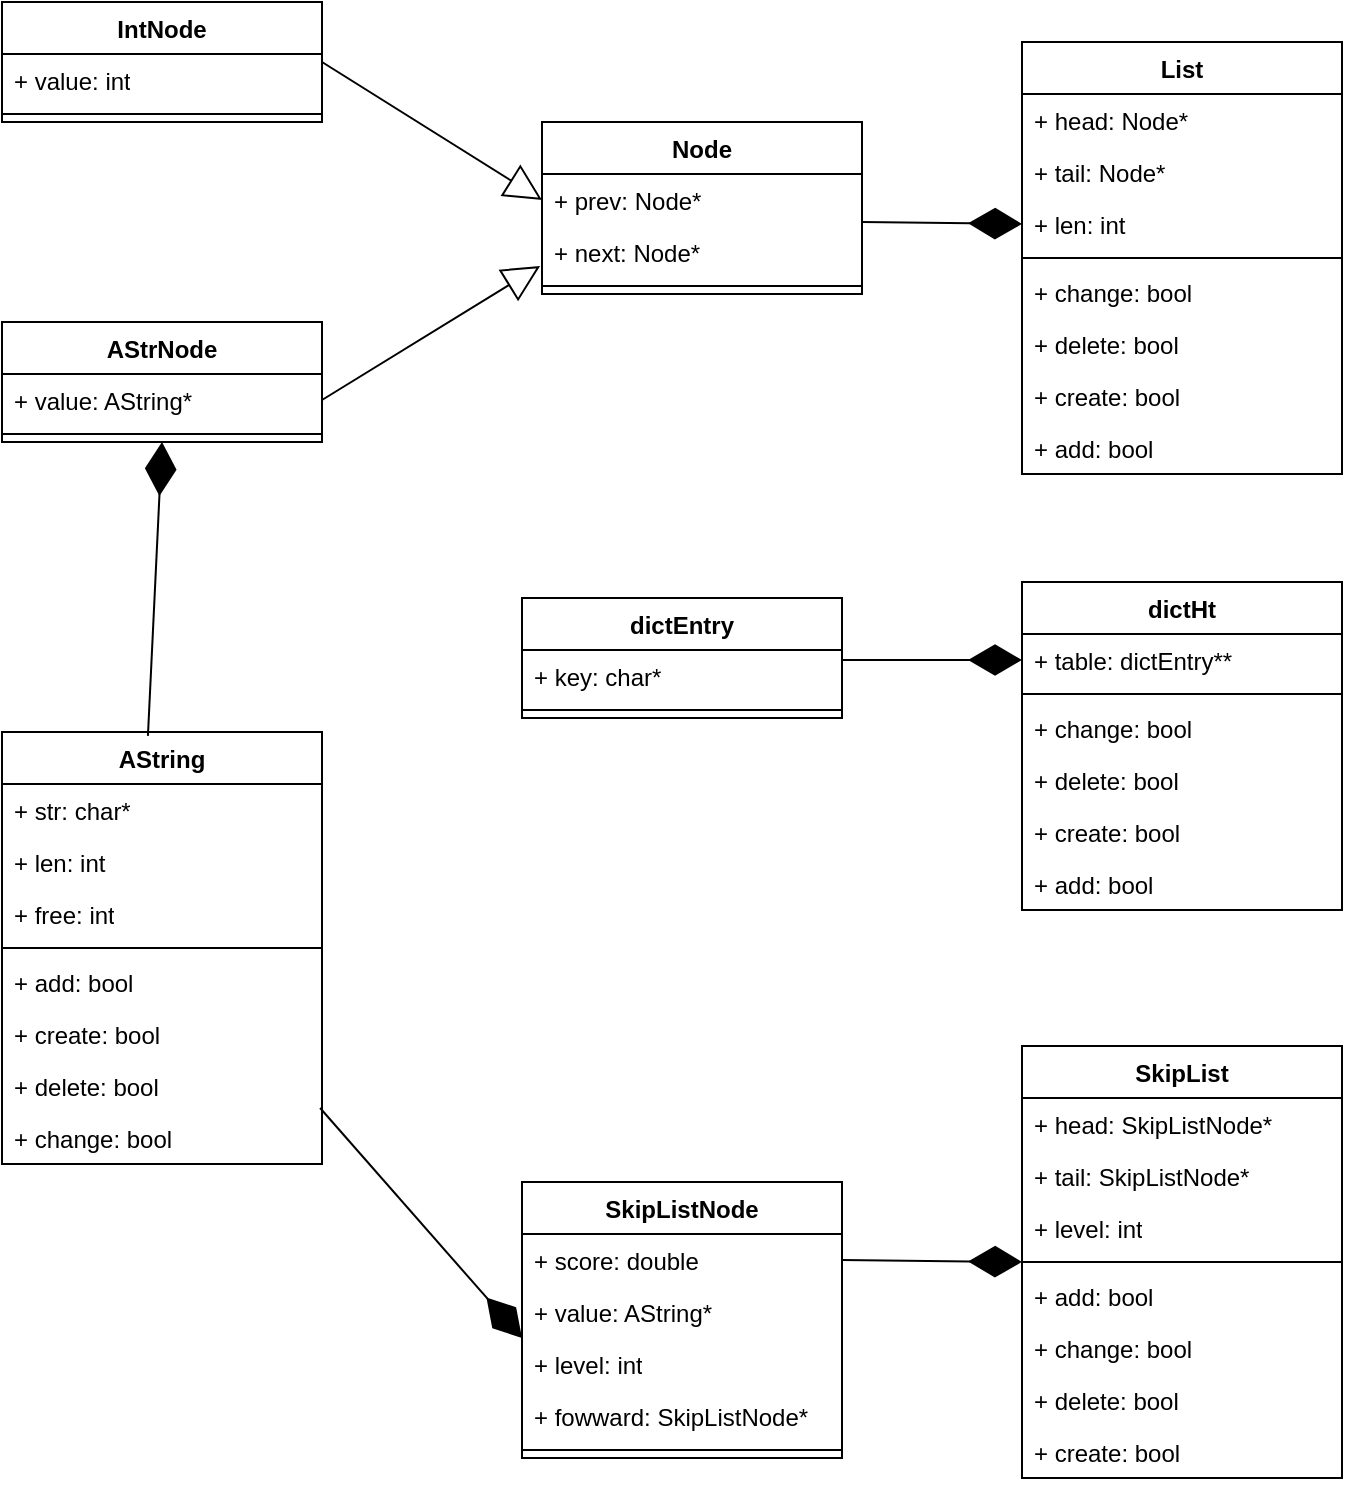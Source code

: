 <mxfile version="21.2.9" type="github">
  <diagram id="C5RBs43oDa-KdzZeNtuy" name="Page-1">
    <mxGraphModel dx="1026" dy="661" grid="0" gridSize="10" guides="1" tooltips="1" connect="1" arrows="1" fold="1" page="0" pageScale="1" pageWidth="827" pageHeight="1169" math="0" shadow="0">
      <root>
        <mxCell id="WIyWlLk6GJQsqaUBKTNV-0" />
        <mxCell id="WIyWlLk6GJQsqaUBKTNV-1" parent="WIyWlLk6GJQsqaUBKTNV-0" />
        <mxCell id="OeFRVGnVtlz-o8IGOt6d-4" value="AString" style="swimlane;fontStyle=1;align=center;verticalAlign=top;childLayout=stackLayout;horizontal=1;startSize=26;horizontalStack=0;resizeParent=1;resizeParentMax=0;resizeLast=0;collapsible=1;marginBottom=0;whiteSpace=wrap;html=1;" parent="WIyWlLk6GJQsqaUBKTNV-1" vertex="1">
          <mxGeometry x="30" y="585" width="160" height="216" as="geometry" />
        </mxCell>
        <mxCell id="OeFRVGnVtlz-o8IGOt6d-36" value="+ str: char*&lt;br&gt;" style="text;strokeColor=none;fillColor=none;align=left;verticalAlign=top;spacingLeft=4;spacingRight=4;overflow=hidden;rotatable=0;points=[[0,0.5],[1,0.5]];portConstraint=eastwest;whiteSpace=wrap;html=1;" parent="OeFRVGnVtlz-o8IGOt6d-4" vertex="1">
          <mxGeometry y="26" width="160" height="26" as="geometry" />
        </mxCell>
        <mxCell id="OeFRVGnVtlz-o8IGOt6d-5" value="+ len: int" style="text;strokeColor=none;fillColor=none;align=left;verticalAlign=top;spacingLeft=4;spacingRight=4;overflow=hidden;rotatable=0;points=[[0,0.5],[1,0.5]];portConstraint=eastwest;whiteSpace=wrap;html=1;" parent="OeFRVGnVtlz-o8IGOt6d-4" vertex="1">
          <mxGeometry y="52" width="160" height="26" as="geometry" />
        </mxCell>
        <mxCell id="OeFRVGnVtlz-o8IGOt6d-37" value="+ free: int" style="text;strokeColor=none;fillColor=none;align=left;verticalAlign=top;spacingLeft=4;spacingRight=4;overflow=hidden;rotatable=0;points=[[0,0.5],[1,0.5]];portConstraint=eastwest;whiteSpace=wrap;html=1;" parent="OeFRVGnVtlz-o8IGOt6d-4" vertex="1">
          <mxGeometry y="78" width="160" height="26" as="geometry" />
        </mxCell>
        <mxCell id="OeFRVGnVtlz-o8IGOt6d-6" value="" style="line;strokeWidth=1;fillColor=none;align=left;verticalAlign=middle;spacingTop=-1;spacingLeft=3;spacingRight=3;rotatable=0;labelPosition=right;points=[];portConstraint=eastwest;strokeColor=inherit;" parent="OeFRVGnVtlz-o8IGOt6d-4" vertex="1">
          <mxGeometry y="104" width="160" height="8" as="geometry" />
        </mxCell>
        <mxCell id="OeFRVGnVtlz-o8IGOt6d-7" value="+ add: bool" style="text;strokeColor=none;fillColor=none;align=left;verticalAlign=top;spacingLeft=4;spacingRight=4;overflow=hidden;rotatable=0;points=[[0,0.5],[1,0.5]];portConstraint=eastwest;whiteSpace=wrap;html=1;" parent="OeFRVGnVtlz-o8IGOt6d-4" vertex="1">
          <mxGeometry y="112" width="160" height="26" as="geometry" />
        </mxCell>
        <mxCell id="OeFRVGnVtlz-o8IGOt6d-38" value="+ create: bool" style="text;strokeColor=none;fillColor=none;align=left;verticalAlign=top;spacingLeft=4;spacingRight=4;overflow=hidden;rotatable=0;points=[[0,0.5],[1,0.5]];portConstraint=eastwest;whiteSpace=wrap;html=1;" parent="OeFRVGnVtlz-o8IGOt6d-4" vertex="1">
          <mxGeometry y="138" width="160" height="26" as="geometry" />
        </mxCell>
        <mxCell id="OeFRVGnVtlz-o8IGOt6d-39" value="+ delete: bool" style="text;strokeColor=none;fillColor=none;align=left;verticalAlign=top;spacingLeft=4;spacingRight=4;overflow=hidden;rotatable=0;points=[[0,0.5],[1,0.5]];portConstraint=eastwest;whiteSpace=wrap;html=1;" parent="OeFRVGnVtlz-o8IGOt6d-4" vertex="1">
          <mxGeometry y="164" width="160" height="26" as="geometry" />
        </mxCell>
        <mxCell id="OeFRVGnVtlz-o8IGOt6d-40" value="+ change: bool" style="text;strokeColor=none;fillColor=none;align=left;verticalAlign=top;spacingLeft=4;spacingRight=4;overflow=hidden;rotatable=0;points=[[0,0.5],[1,0.5]];portConstraint=eastwest;whiteSpace=wrap;html=1;" parent="OeFRVGnVtlz-o8IGOt6d-4" vertex="1">
          <mxGeometry y="190" width="160" height="26" as="geometry" />
        </mxCell>
        <mxCell id="OeFRVGnVtlz-o8IGOt6d-8" value="List&lt;br&gt;" style="swimlane;fontStyle=1;align=center;verticalAlign=top;childLayout=stackLayout;horizontal=1;startSize=26;horizontalStack=0;resizeParent=1;resizeParentMax=0;resizeLast=0;collapsible=1;marginBottom=0;whiteSpace=wrap;html=1;" parent="WIyWlLk6GJQsqaUBKTNV-1" vertex="1">
          <mxGeometry x="540" y="240" width="160" height="216" as="geometry" />
        </mxCell>
        <mxCell id="OeFRVGnVtlz-o8IGOt6d-9" value="+ head: Node*&lt;br&gt;" style="text;strokeColor=none;fillColor=none;align=left;verticalAlign=top;spacingLeft=4;spacingRight=4;overflow=hidden;rotatable=0;points=[[0,0.5],[1,0.5]];portConstraint=eastwest;whiteSpace=wrap;html=1;" parent="OeFRVGnVtlz-o8IGOt6d-8" vertex="1">
          <mxGeometry y="26" width="160" height="26" as="geometry" />
        </mxCell>
        <mxCell id="OeFRVGnVtlz-o8IGOt6d-59" value="+ tail: Node*" style="text;strokeColor=none;fillColor=none;align=left;verticalAlign=top;spacingLeft=4;spacingRight=4;overflow=hidden;rotatable=0;points=[[0,0.5],[1,0.5]];portConstraint=eastwest;whiteSpace=wrap;html=1;" parent="OeFRVGnVtlz-o8IGOt6d-8" vertex="1">
          <mxGeometry y="52" width="160" height="26" as="geometry" />
        </mxCell>
        <mxCell id="OeFRVGnVtlz-o8IGOt6d-58" value="+ len: int" style="text;strokeColor=none;fillColor=none;align=left;verticalAlign=top;spacingLeft=4;spacingRight=4;overflow=hidden;rotatable=0;points=[[0,0.5],[1,0.5]];portConstraint=eastwest;whiteSpace=wrap;html=1;" parent="OeFRVGnVtlz-o8IGOt6d-8" vertex="1">
          <mxGeometry y="78" width="160" height="26" as="geometry" />
        </mxCell>
        <mxCell id="OeFRVGnVtlz-o8IGOt6d-10" value="" style="line;strokeWidth=1;fillColor=none;align=left;verticalAlign=middle;spacingTop=-1;spacingLeft=3;spacingRight=3;rotatable=0;labelPosition=right;points=[];portConstraint=eastwest;strokeColor=inherit;" parent="OeFRVGnVtlz-o8IGOt6d-8" vertex="1">
          <mxGeometry y="104" width="160" height="8" as="geometry" />
        </mxCell>
        <mxCell id="OeFRVGnVtlz-o8IGOt6d-49" value="+ change: bool" style="text;strokeColor=none;fillColor=none;align=left;verticalAlign=top;spacingLeft=4;spacingRight=4;overflow=hidden;rotatable=0;points=[[0,0.5],[1,0.5]];portConstraint=eastwest;whiteSpace=wrap;html=1;" parent="OeFRVGnVtlz-o8IGOt6d-8" vertex="1">
          <mxGeometry y="112" width="160" height="26" as="geometry" />
        </mxCell>
        <mxCell id="OeFRVGnVtlz-o8IGOt6d-48" value="+ delete: bool" style="text;strokeColor=none;fillColor=none;align=left;verticalAlign=top;spacingLeft=4;spacingRight=4;overflow=hidden;rotatable=0;points=[[0,0.5],[1,0.5]];portConstraint=eastwest;whiteSpace=wrap;html=1;" parent="OeFRVGnVtlz-o8IGOt6d-8" vertex="1">
          <mxGeometry y="138" width="160" height="26" as="geometry" />
        </mxCell>
        <mxCell id="OeFRVGnVtlz-o8IGOt6d-47" value="+ create: bool" style="text;strokeColor=none;fillColor=none;align=left;verticalAlign=top;spacingLeft=4;spacingRight=4;overflow=hidden;rotatable=0;points=[[0,0.5],[1,0.5]];portConstraint=eastwest;whiteSpace=wrap;html=1;" parent="OeFRVGnVtlz-o8IGOt6d-8" vertex="1">
          <mxGeometry y="164" width="160" height="26" as="geometry" />
        </mxCell>
        <mxCell id="OeFRVGnVtlz-o8IGOt6d-46" value="+ add: bool" style="text;strokeColor=none;fillColor=none;align=left;verticalAlign=top;spacingLeft=4;spacingRight=4;overflow=hidden;rotatable=0;points=[[0,0.5],[1,0.5]];portConstraint=eastwest;whiteSpace=wrap;html=1;" parent="OeFRVGnVtlz-o8IGOt6d-8" vertex="1">
          <mxGeometry y="190" width="160" height="26" as="geometry" />
        </mxCell>
        <mxCell id="OeFRVGnVtlz-o8IGOt6d-12" value="dictHt" style="swimlane;fontStyle=1;align=center;verticalAlign=top;childLayout=stackLayout;horizontal=1;startSize=26;horizontalStack=0;resizeParent=1;resizeParentMax=0;resizeLast=0;collapsible=1;marginBottom=0;whiteSpace=wrap;html=1;" parent="WIyWlLk6GJQsqaUBKTNV-1" vertex="1">
          <mxGeometry x="540" y="510" width="160" height="164" as="geometry" />
        </mxCell>
        <mxCell id="OeFRVGnVtlz-o8IGOt6d-13" value="+ table: dictEntry**" style="text;strokeColor=none;fillColor=none;align=left;verticalAlign=top;spacingLeft=4;spacingRight=4;overflow=hidden;rotatable=0;points=[[0,0.5],[1,0.5]];portConstraint=eastwest;whiteSpace=wrap;html=1;" parent="OeFRVGnVtlz-o8IGOt6d-12" vertex="1">
          <mxGeometry y="26" width="160" height="26" as="geometry" />
        </mxCell>
        <mxCell id="OeFRVGnVtlz-o8IGOt6d-14" value="" style="line;strokeWidth=1;fillColor=none;align=left;verticalAlign=middle;spacingTop=-1;spacingLeft=3;spacingRight=3;rotatable=0;labelPosition=right;points=[];portConstraint=eastwest;strokeColor=inherit;" parent="OeFRVGnVtlz-o8IGOt6d-12" vertex="1">
          <mxGeometry y="52" width="160" height="8" as="geometry" />
        </mxCell>
        <mxCell id="OeFRVGnVtlz-o8IGOt6d-53" value="+ change: bool" style="text;strokeColor=none;fillColor=none;align=left;verticalAlign=top;spacingLeft=4;spacingRight=4;overflow=hidden;rotatable=0;points=[[0,0.5],[1,0.5]];portConstraint=eastwest;whiteSpace=wrap;html=1;" parent="OeFRVGnVtlz-o8IGOt6d-12" vertex="1">
          <mxGeometry y="60" width="160" height="26" as="geometry" />
        </mxCell>
        <mxCell id="OeFRVGnVtlz-o8IGOt6d-52" value="+ delete: bool" style="text;strokeColor=none;fillColor=none;align=left;verticalAlign=top;spacingLeft=4;spacingRight=4;overflow=hidden;rotatable=0;points=[[0,0.5],[1,0.5]];portConstraint=eastwest;whiteSpace=wrap;html=1;" parent="OeFRVGnVtlz-o8IGOt6d-12" vertex="1">
          <mxGeometry y="86" width="160" height="26" as="geometry" />
        </mxCell>
        <mxCell id="OeFRVGnVtlz-o8IGOt6d-51" value="+ create: bool" style="text;strokeColor=none;fillColor=none;align=left;verticalAlign=top;spacingLeft=4;spacingRight=4;overflow=hidden;rotatable=0;points=[[0,0.5],[1,0.5]];portConstraint=eastwest;whiteSpace=wrap;html=1;" parent="OeFRVGnVtlz-o8IGOt6d-12" vertex="1">
          <mxGeometry y="112" width="160" height="26" as="geometry" />
        </mxCell>
        <mxCell id="OeFRVGnVtlz-o8IGOt6d-50" value="+ add: bool" style="text;strokeColor=none;fillColor=none;align=left;verticalAlign=top;spacingLeft=4;spacingRight=4;overflow=hidden;rotatable=0;points=[[0,0.5],[1,0.5]];portConstraint=eastwest;whiteSpace=wrap;html=1;" parent="OeFRVGnVtlz-o8IGOt6d-12" vertex="1">
          <mxGeometry y="138" width="160" height="26" as="geometry" />
        </mxCell>
        <mxCell id="OeFRVGnVtlz-o8IGOt6d-16" value="SkipList" style="swimlane;fontStyle=1;align=center;verticalAlign=top;childLayout=stackLayout;horizontal=1;startSize=26;horizontalStack=0;resizeParent=1;resizeParentMax=0;resizeLast=0;collapsible=1;marginBottom=0;whiteSpace=wrap;html=1;" parent="WIyWlLk6GJQsqaUBKTNV-1" vertex="1">
          <mxGeometry x="540" y="742" width="160" height="216" as="geometry" />
        </mxCell>
        <mxCell id="OeFRVGnVtlz-o8IGOt6d-17" value="+ head: SkipListNode*&amp;nbsp;&lt;br&gt;" style="text;strokeColor=none;fillColor=none;align=left;verticalAlign=top;spacingLeft=4;spacingRight=4;overflow=hidden;rotatable=0;points=[[0,0.5],[1,0.5]];portConstraint=eastwest;whiteSpace=wrap;html=1;" parent="OeFRVGnVtlz-o8IGOt6d-16" vertex="1">
          <mxGeometry y="26" width="160" height="26" as="geometry" />
        </mxCell>
        <mxCell id="OeFRVGnVtlz-o8IGOt6d-61" value="+ tail: SkipListNode*" style="text;strokeColor=none;fillColor=none;align=left;verticalAlign=top;spacingLeft=4;spacingRight=4;overflow=hidden;rotatable=0;points=[[0,0.5],[1,0.5]];portConstraint=eastwest;whiteSpace=wrap;html=1;" parent="OeFRVGnVtlz-o8IGOt6d-16" vertex="1">
          <mxGeometry y="52" width="160" height="26" as="geometry" />
        </mxCell>
        <mxCell id="OeFRVGnVtlz-o8IGOt6d-60" value="+ level: int" style="text;strokeColor=none;fillColor=none;align=left;verticalAlign=top;spacingLeft=4;spacingRight=4;overflow=hidden;rotatable=0;points=[[0,0.5],[1,0.5]];portConstraint=eastwest;whiteSpace=wrap;html=1;" parent="OeFRVGnVtlz-o8IGOt6d-16" vertex="1">
          <mxGeometry y="78" width="160" height="26" as="geometry" />
        </mxCell>
        <mxCell id="OeFRVGnVtlz-o8IGOt6d-18" value="" style="line;strokeWidth=1;fillColor=none;align=left;verticalAlign=middle;spacingTop=-1;spacingLeft=3;spacingRight=3;rotatable=0;labelPosition=right;points=[];portConstraint=eastwest;strokeColor=inherit;" parent="OeFRVGnVtlz-o8IGOt6d-16" vertex="1">
          <mxGeometry y="104" width="160" height="8" as="geometry" />
        </mxCell>
        <mxCell id="OeFRVGnVtlz-o8IGOt6d-54" value="+ add: bool" style="text;strokeColor=none;fillColor=none;align=left;verticalAlign=top;spacingLeft=4;spacingRight=4;overflow=hidden;rotatable=0;points=[[0,0.5],[1,0.5]];portConstraint=eastwest;whiteSpace=wrap;html=1;" parent="OeFRVGnVtlz-o8IGOt6d-16" vertex="1">
          <mxGeometry y="112" width="160" height="26" as="geometry" />
        </mxCell>
        <mxCell id="OeFRVGnVtlz-o8IGOt6d-57" value="+ change: bool" style="text;strokeColor=none;fillColor=none;align=left;verticalAlign=top;spacingLeft=4;spacingRight=4;overflow=hidden;rotatable=0;points=[[0,0.5],[1,0.5]];portConstraint=eastwest;whiteSpace=wrap;html=1;" parent="OeFRVGnVtlz-o8IGOt6d-16" vertex="1">
          <mxGeometry y="138" width="160" height="26" as="geometry" />
        </mxCell>
        <mxCell id="OeFRVGnVtlz-o8IGOt6d-56" value="+ delete: bool" style="text;strokeColor=none;fillColor=none;align=left;verticalAlign=top;spacingLeft=4;spacingRight=4;overflow=hidden;rotatable=0;points=[[0,0.5],[1,0.5]];portConstraint=eastwest;whiteSpace=wrap;html=1;" parent="OeFRVGnVtlz-o8IGOt6d-16" vertex="1">
          <mxGeometry y="164" width="160" height="26" as="geometry" />
        </mxCell>
        <mxCell id="OeFRVGnVtlz-o8IGOt6d-55" value="+ create: bool" style="text;strokeColor=none;fillColor=none;align=left;verticalAlign=top;spacingLeft=4;spacingRight=4;overflow=hidden;rotatable=0;points=[[0,0.5],[1,0.5]];portConstraint=eastwest;whiteSpace=wrap;html=1;" parent="OeFRVGnVtlz-o8IGOt6d-16" vertex="1">
          <mxGeometry y="190" width="160" height="26" as="geometry" />
        </mxCell>
        <mxCell id="OeFRVGnVtlz-o8IGOt6d-20" value="Node" style="swimlane;fontStyle=1;align=center;verticalAlign=top;childLayout=stackLayout;horizontal=1;startSize=26;horizontalStack=0;resizeParent=1;resizeParentMax=0;resizeLast=0;collapsible=1;marginBottom=0;whiteSpace=wrap;html=1;" parent="WIyWlLk6GJQsqaUBKTNV-1" vertex="1">
          <mxGeometry x="300" y="280" width="160" height="86" as="geometry" />
        </mxCell>
        <mxCell id="OeFRVGnVtlz-o8IGOt6d-21" value="+ prev: Node*" style="text;strokeColor=none;fillColor=none;align=left;verticalAlign=top;spacingLeft=4;spacingRight=4;overflow=hidden;rotatable=0;points=[[0,0.5],[1,0.5]];portConstraint=eastwest;whiteSpace=wrap;html=1;" parent="OeFRVGnVtlz-o8IGOt6d-20" vertex="1">
          <mxGeometry y="26" width="160" height="26" as="geometry" />
        </mxCell>
        <mxCell id="OeFRVGnVtlz-o8IGOt6d-42" value="" style="endArrow=diamondThin;endFill=1;endSize=24;html=1;entryX=0;entryY=0.5;entryDx=0;entryDy=0;" parent="OeFRVGnVtlz-o8IGOt6d-20" target="OeFRVGnVtlz-o8IGOt6d-58" edge="1">
          <mxGeometry width="160" relative="1" as="geometry">
            <mxPoint x="160" y="50" as="sourcePoint" />
            <mxPoint x="320" y="50" as="targetPoint" />
          </mxGeometry>
        </mxCell>
        <mxCell id="OeFRVGnVtlz-o8IGOt6d-45" value="+ next: Node*" style="text;strokeColor=none;fillColor=none;align=left;verticalAlign=top;spacingLeft=4;spacingRight=4;overflow=hidden;rotatable=0;points=[[0,0.5],[1,0.5]];portConstraint=eastwest;whiteSpace=wrap;html=1;" parent="OeFRVGnVtlz-o8IGOt6d-20" vertex="1">
          <mxGeometry y="52" width="160" height="26" as="geometry" />
        </mxCell>
        <mxCell id="OeFRVGnVtlz-o8IGOt6d-22" value="" style="line;strokeWidth=1;fillColor=none;align=left;verticalAlign=middle;spacingTop=-1;spacingLeft=3;spacingRight=3;rotatable=0;labelPosition=right;points=[];portConstraint=eastwest;strokeColor=inherit;" parent="OeFRVGnVtlz-o8IGOt6d-20" vertex="1">
          <mxGeometry y="78" width="160" height="8" as="geometry" />
        </mxCell>
        <mxCell id="OeFRVGnVtlz-o8IGOt6d-24" value="dictEntry" style="swimlane;fontStyle=1;align=center;verticalAlign=top;childLayout=stackLayout;horizontal=1;startSize=26;horizontalStack=0;resizeParent=1;resizeParentMax=0;resizeLast=0;collapsible=1;marginBottom=0;whiteSpace=wrap;html=1;" parent="WIyWlLk6GJQsqaUBKTNV-1" vertex="1">
          <mxGeometry x="290" y="518" width="160" height="60" as="geometry" />
        </mxCell>
        <mxCell id="OeFRVGnVtlz-o8IGOt6d-25" value="+ key: char*" style="text;strokeColor=none;fillColor=none;align=left;verticalAlign=top;spacingLeft=4;spacingRight=4;overflow=hidden;rotatable=0;points=[[0,0.5],[1,0.5]];portConstraint=eastwest;whiteSpace=wrap;html=1;" parent="OeFRVGnVtlz-o8IGOt6d-24" vertex="1">
          <mxGeometry y="26" width="160" height="26" as="geometry" />
        </mxCell>
        <mxCell id="OeFRVGnVtlz-o8IGOt6d-26" value="" style="line;strokeWidth=1;fillColor=none;align=left;verticalAlign=middle;spacingTop=-1;spacingLeft=3;spacingRight=3;rotatable=0;labelPosition=right;points=[];portConstraint=eastwest;strokeColor=inherit;" parent="OeFRVGnVtlz-o8IGOt6d-24" vertex="1">
          <mxGeometry y="52" width="160" height="8" as="geometry" />
        </mxCell>
        <mxCell id="OeFRVGnVtlz-o8IGOt6d-28" value="SkipListNode" style="swimlane;fontStyle=1;align=center;verticalAlign=top;childLayout=stackLayout;horizontal=1;startSize=26;horizontalStack=0;resizeParent=1;resizeParentMax=0;resizeLast=0;collapsible=1;marginBottom=0;whiteSpace=wrap;html=1;" parent="WIyWlLk6GJQsqaUBKTNV-1" vertex="1">
          <mxGeometry x="290" y="810" width="160" height="138" as="geometry" />
        </mxCell>
        <mxCell id="OeFRVGnVtlz-o8IGOt6d-29" value="+ score: double" style="text;strokeColor=none;fillColor=none;align=left;verticalAlign=top;spacingLeft=4;spacingRight=4;overflow=hidden;rotatable=0;points=[[0,0.5],[1,0.5]];portConstraint=eastwest;whiteSpace=wrap;html=1;" parent="OeFRVGnVtlz-o8IGOt6d-28" vertex="1">
          <mxGeometry y="26" width="160" height="26" as="geometry" />
        </mxCell>
        <mxCell id="OeFRVGnVtlz-o8IGOt6d-65" value="+ value: AString*" style="text;strokeColor=none;fillColor=none;align=left;verticalAlign=top;spacingLeft=4;spacingRight=4;overflow=hidden;rotatable=0;points=[[0,0.5],[1,0.5]];portConstraint=eastwest;whiteSpace=wrap;html=1;" parent="OeFRVGnVtlz-o8IGOt6d-28" vertex="1">
          <mxGeometry y="52" width="160" height="26" as="geometry" />
        </mxCell>
        <mxCell id="OeFRVGnVtlz-o8IGOt6d-64" value="+ level: int" style="text;strokeColor=none;fillColor=none;align=left;verticalAlign=top;spacingLeft=4;spacingRight=4;overflow=hidden;rotatable=0;points=[[0,0.5],[1,0.5]];portConstraint=eastwest;whiteSpace=wrap;html=1;" parent="OeFRVGnVtlz-o8IGOt6d-28" vertex="1">
          <mxGeometry y="78" width="160" height="26" as="geometry" />
        </mxCell>
        <mxCell id="OeFRVGnVtlz-o8IGOt6d-63" value="+ fowward: SkipListNode*" style="text;strokeColor=none;fillColor=none;align=left;verticalAlign=top;spacingLeft=4;spacingRight=4;overflow=hidden;rotatable=0;points=[[0,0.5],[1,0.5]];portConstraint=eastwest;whiteSpace=wrap;html=1;" parent="OeFRVGnVtlz-o8IGOt6d-28" vertex="1">
          <mxGeometry y="104" width="160" height="26" as="geometry" />
        </mxCell>
        <mxCell id="OeFRVGnVtlz-o8IGOt6d-30" value="" style="line;strokeWidth=1;fillColor=none;align=left;verticalAlign=middle;spacingTop=-1;spacingLeft=3;spacingRight=3;rotatable=0;labelPosition=right;points=[];portConstraint=eastwest;strokeColor=inherit;" parent="OeFRVGnVtlz-o8IGOt6d-28" vertex="1">
          <mxGeometry y="130" width="160" height="8" as="geometry" />
        </mxCell>
        <mxCell id="OeFRVGnVtlz-o8IGOt6d-43" value="" style="endArrow=diamondThin;endFill=1;endSize=24;html=1;exitX=1;exitY=0.192;exitDx=0;exitDy=0;entryX=0;entryY=0.5;entryDx=0;entryDy=0;exitPerimeter=0;" parent="WIyWlLk6GJQsqaUBKTNV-1" source="OeFRVGnVtlz-o8IGOt6d-25" target="OeFRVGnVtlz-o8IGOt6d-13" edge="1">
          <mxGeometry width="160" relative="1" as="geometry">
            <mxPoint x="30" y="610" as="sourcePoint" />
            <mxPoint x="190" y="610" as="targetPoint" />
          </mxGeometry>
        </mxCell>
        <mxCell id="OeFRVGnVtlz-o8IGOt6d-44" value="" style="endArrow=diamondThin;endFill=1;endSize=24;html=1;exitX=1;exitY=0.5;exitDx=0;exitDy=0;entryX=0;entryY=-0.154;entryDx=0;entryDy=0;entryPerimeter=0;" parent="WIyWlLk6GJQsqaUBKTNV-1" source="OeFRVGnVtlz-o8IGOt6d-29" target="OeFRVGnVtlz-o8IGOt6d-54" edge="1">
          <mxGeometry width="160" relative="1" as="geometry">
            <mxPoint x="190" y="872" as="sourcePoint" />
            <mxPoint x="350" y="872" as="targetPoint" />
          </mxGeometry>
        </mxCell>
        <mxCell id="OeFRVGnVtlz-o8IGOt6d-66" value="AStrNode" style="swimlane;fontStyle=1;align=center;verticalAlign=top;childLayout=stackLayout;horizontal=1;startSize=26;horizontalStack=0;resizeParent=1;resizeParentMax=0;resizeLast=0;collapsible=1;marginBottom=0;whiteSpace=wrap;html=1;" parent="WIyWlLk6GJQsqaUBKTNV-1" vertex="1">
          <mxGeometry x="30" y="380" width="160" height="60" as="geometry" />
        </mxCell>
        <mxCell id="OeFRVGnVtlz-o8IGOt6d-69" value="+ value: AString*" style="text;strokeColor=none;fillColor=none;align=left;verticalAlign=top;spacingLeft=4;spacingRight=4;overflow=hidden;rotatable=0;points=[[0,0.5],[1,0.5]];portConstraint=eastwest;whiteSpace=wrap;html=1;" parent="OeFRVGnVtlz-o8IGOt6d-66" vertex="1">
          <mxGeometry y="26" width="160" height="26" as="geometry" />
        </mxCell>
        <mxCell id="OeFRVGnVtlz-o8IGOt6d-70" value="" style="line;strokeWidth=1;fillColor=none;align=left;verticalAlign=middle;spacingTop=-1;spacingLeft=3;spacingRight=3;rotatable=0;labelPosition=right;points=[];portConstraint=eastwest;strokeColor=inherit;" parent="OeFRVGnVtlz-o8IGOt6d-66" vertex="1">
          <mxGeometry y="52" width="160" height="8" as="geometry" />
        </mxCell>
        <mxCell id="OeFRVGnVtlz-o8IGOt6d-71" value="IntNode" style="swimlane;fontStyle=1;align=center;verticalAlign=top;childLayout=stackLayout;horizontal=1;startSize=26;horizontalStack=0;resizeParent=1;resizeParentMax=0;resizeLast=0;collapsible=1;marginBottom=0;whiteSpace=wrap;html=1;" parent="WIyWlLk6GJQsqaUBKTNV-1" vertex="1">
          <mxGeometry x="30" y="220" width="160" height="60" as="geometry" />
        </mxCell>
        <mxCell id="OeFRVGnVtlz-o8IGOt6d-72" value="+ value: int" style="text;strokeColor=none;fillColor=none;align=left;verticalAlign=top;spacingLeft=4;spacingRight=4;overflow=hidden;rotatable=0;points=[[0,0.5],[1,0.5]];portConstraint=eastwest;whiteSpace=wrap;html=1;" parent="OeFRVGnVtlz-o8IGOt6d-71" vertex="1">
          <mxGeometry y="26" width="160" height="26" as="geometry" />
        </mxCell>
        <mxCell id="OeFRVGnVtlz-o8IGOt6d-75" value="" style="line;strokeWidth=1;fillColor=none;align=left;verticalAlign=middle;spacingTop=-1;spacingLeft=3;spacingRight=3;rotatable=0;labelPosition=right;points=[];portConstraint=eastwest;strokeColor=inherit;" parent="OeFRVGnVtlz-o8IGOt6d-71" vertex="1">
          <mxGeometry y="52" width="160" height="8" as="geometry" />
        </mxCell>
        <mxCell id="OeFRVGnVtlz-o8IGOt6d-76" value="" style="endArrow=block;endSize=16;endFill=0;html=1;entryX=0;entryY=0.5;entryDx=0;entryDy=0;" parent="WIyWlLk6GJQsqaUBKTNV-1" target="OeFRVGnVtlz-o8IGOt6d-21" edge="1">
          <mxGeometry width="160" relative="1" as="geometry">
            <mxPoint x="190" y="250" as="sourcePoint" />
            <mxPoint x="350" y="250" as="targetPoint" />
          </mxGeometry>
        </mxCell>
        <mxCell id="OeFRVGnVtlz-o8IGOt6d-77" value="" style="endArrow=block;endSize=16;endFill=0;html=1;entryX=-0.006;entryY=0.769;entryDx=0;entryDy=0;exitX=1;exitY=0.5;exitDx=0;exitDy=0;entryPerimeter=0;" parent="WIyWlLk6GJQsqaUBKTNV-1" source="OeFRVGnVtlz-o8IGOt6d-69" target="OeFRVGnVtlz-o8IGOt6d-45" edge="1">
          <mxGeometry width="160" relative="1" as="geometry">
            <mxPoint x="130" y="660" as="sourcePoint" />
            <mxPoint x="240" y="729" as="targetPoint" />
          </mxGeometry>
        </mxCell>
        <mxCell id="OeFRVGnVtlz-o8IGOt6d-78" value="" style="endArrow=diamondThin;endFill=1;endSize=24;html=1;entryX=0.5;entryY=1;entryDx=0;entryDy=0;exitX=0.456;exitY=0.009;exitDx=0;exitDy=0;exitPerimeter=0;" parent="WIyWlLk6GJQsqaUBKTNV-1" source="OeFRVGnVtlz-o8IGOt6d-4" target="OeFRVGnVtlz-o8IGOt6d-66" edge="1">
          <mxGeometry width="160" relative="1" as="geometry">
            <mxPoint x="100" y="580" as="sourcePoint" />
            <mxPoint x="160" y="491" as="targetPoint" />
          </mxGeometry>
        </mxCell>
        <mxCell id="OeFRVGnVtlz-o8IGOt6d-79" value="" style="endArrow=diamondThin;endFill=1;endSize=24;html=1;entryX=0;entryY=0;entryDx=0;entryDy=0;exitX=0.994;exitY=-0.077;exitDx=0;exitDy=0;exitPerimeter=0;entryPerimeter=0;" parent="WIyWlLk6GJQsqaUBKTNV-1" source="OeFRVGnVtlz-o8IGOt6d-40" target="OeFRVGnVtlz-o8IGOt6d-64" edge="1">
          <mxGeometry width="160" relative="1" as="geometry">
            <mxPoint x="260" y="670" as="sourcePoint" />
            <mxPoint x="267" y="523" as="targetPoint" />
          </mxGeometry>
        </mxCell>
      </root>
    </mxGraphModel>
  </diagram>
</mxfile>
